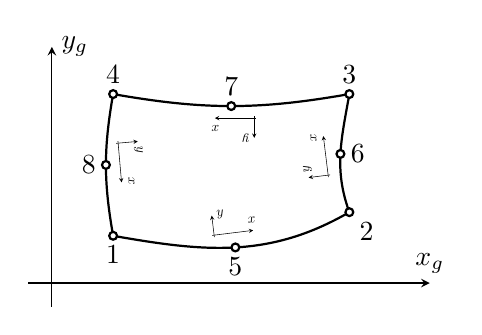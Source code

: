 \begin{tikzpicture}[scale=6,>=stealth]
 \tikzstyle{elemnode} = [draw,circle,inner sep=1,fill=white]
\newcommand{\lcoordsys}[1]{\draw[->] (-0.05,0) -- (1,0) node[above] {$x_{#1}$}; \draw[->] (0,-0.05) -- (0,0.5) node[right] {$y_{#1}$};}
 \draw[->] (-0.05,0) -- (0.8,0) node[above] {$x_g$};
 \draw[->] (0,-0.05) -- (0,0.5) node[right] {$y_g$};
 
 \draw[thick,xshift=-2] 
     (0.2,0.1) node[elemnode] {} node[below] {1}
  to[out=-10,in=210] coordinate[midway] (e1) node[elemnode,midway] {} node[below,midway] {5} (0.7,0.15) node[elemnode] {} node[below right] {2}
  to[out=110,in=-100]  coordinate[midway] (e2)  node[elemnode,midway] {} node[right,midway] {6} (0.7,0.4) node[elemnode] {} node[above] {3}
  to[out=190,in=-10] coordinate[midway] (e3) node[elemnode,midway] {} node[above,midway] {7} (0.2,0.4) node[elemnode] {} node[above] {4}
  to[out=-100,in=100] coordinate[midway] (e4) node[elemnode,midway] {} node[left,midway] {8} (0.2,0.1);

\node[above] at (e1) {\rotatebox{7}{\scalebox{0.5}{\tikz{\lcoordsys{}}}}};
\node[left] at (e2) {\rotatebox{97}{\scalebox{0.5}{\tikz{\lcoordsys{}}}}};
\node[below] at (e3) {\rotatebox{180}{\scalebox{0.5}{\tikz{\lcoordsys{}}}}};
\node[right] at (e4) {\rotatebox{275}{\scalebox{0.5}{\tikz{\lcoordsys{}}}}};
\end{tikzpicture}
